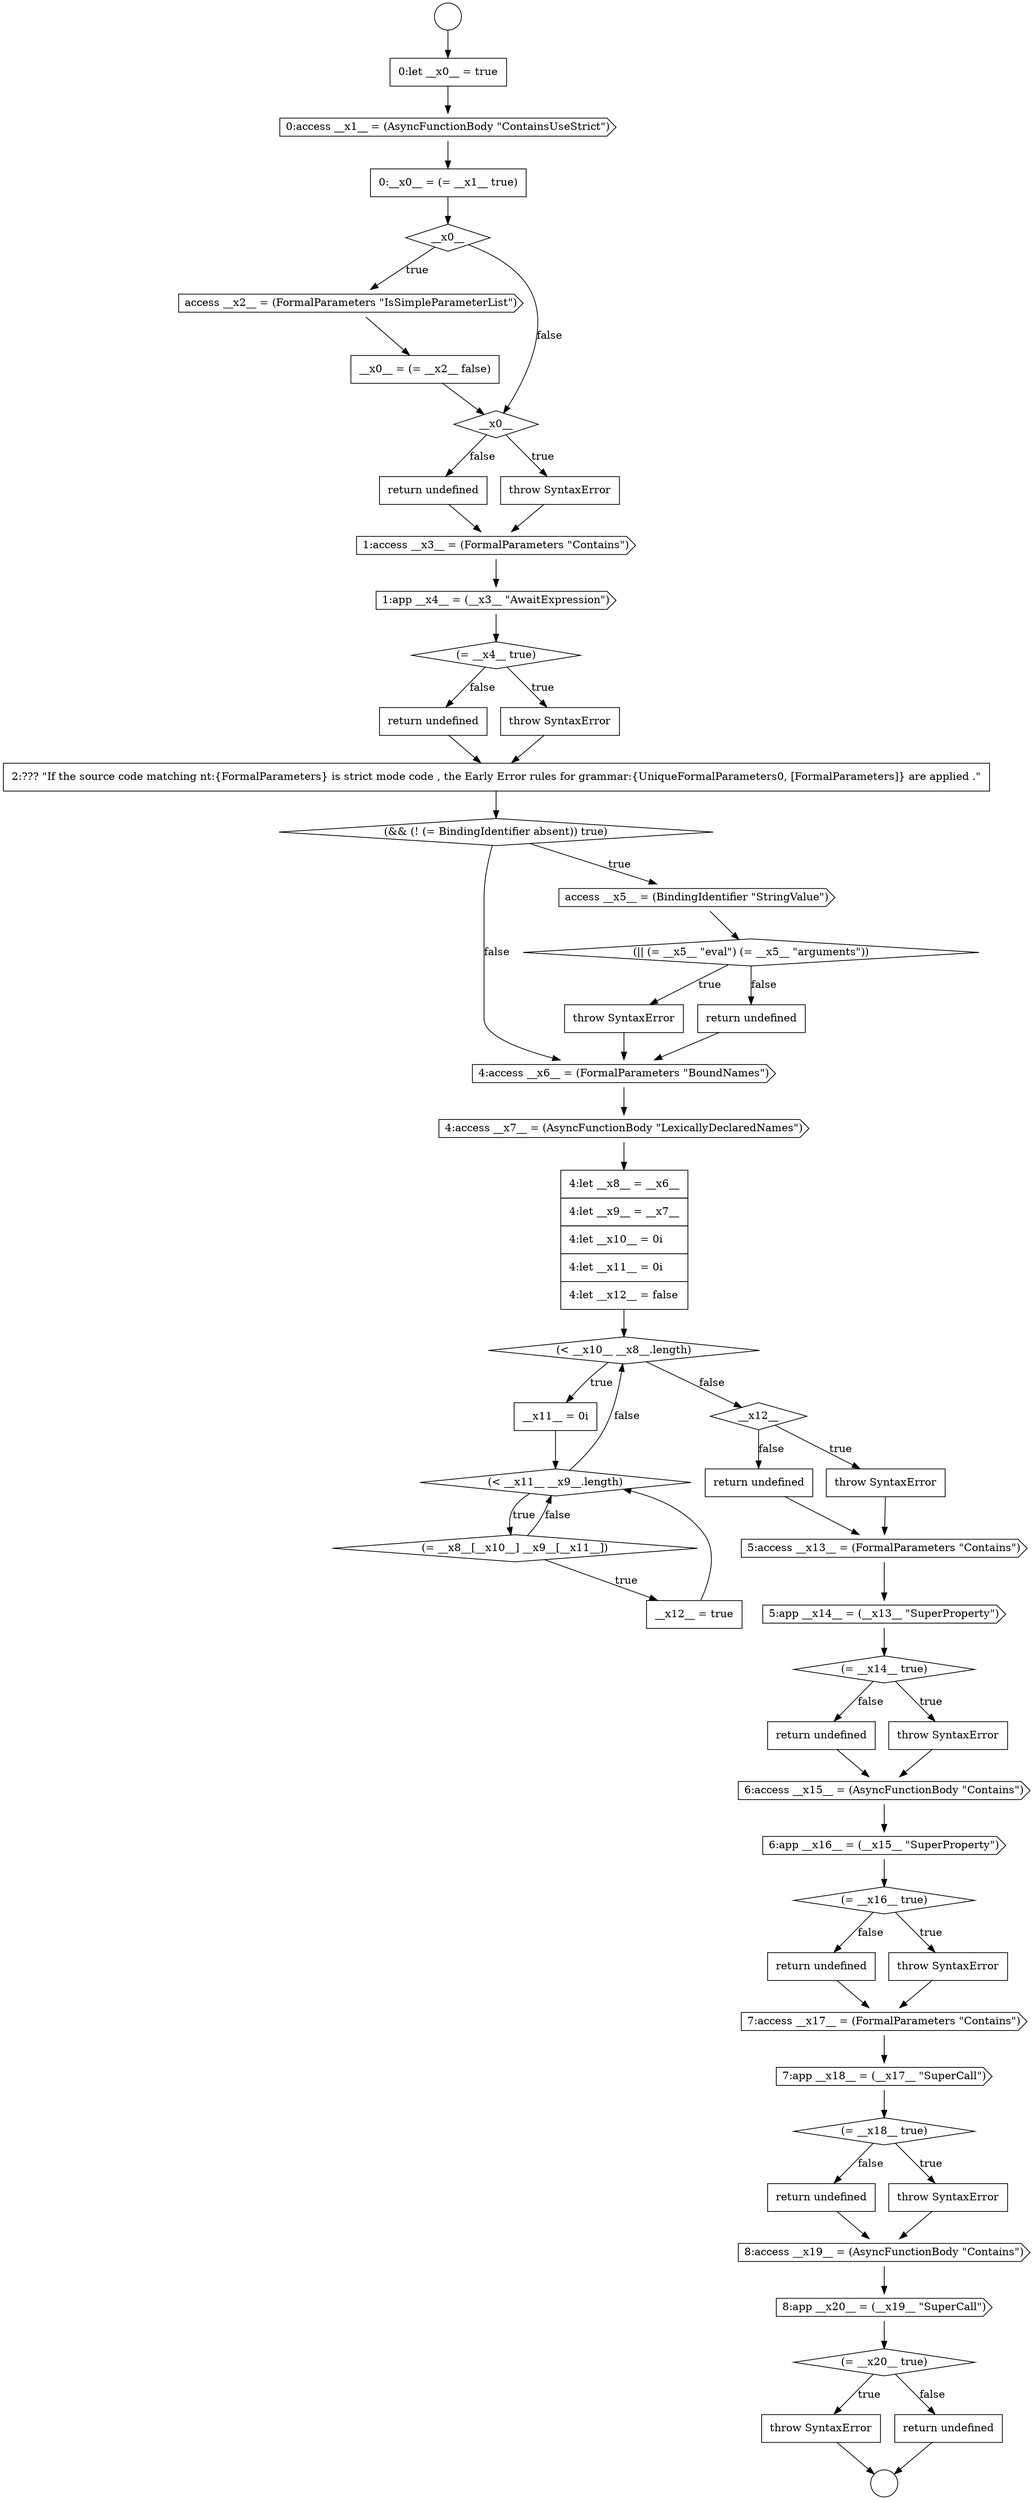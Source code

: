 digraph {
  node21310 [shape=none, margin=0, label=<<font color="black">
    <table border="0" cellborder="1" cellspacing="0" cellpadding="10">
      <tr><td align="left">return undefined</td></tr>
    </table>
  </font>> color="black" fillcolor="white" style=filled]
  node21300 [shape=circle label=" " color="black" fillcolor="white" style=filled]
  node21345 [shape=diamond, label=<<font color="black">(= __x18__ true)</font>> color="black" fillcolor="white" style=filled]
  node21349 [shape=cds, label=<<font color="black">8:app __x20__ = (__x19__ &quot;SuperCall&quot;)</font>> color="black" fillcolor="white" style=filled]
  node21304 [shape=none, margin=0, label=<<font color="black">
    <table border="0" cellborder="1" cellspacing="0" cellpadding="10">
      <tr><td align="left">0:__x0__ = (= __x1__ true)</td></tr>
    </table>
  </font>> color="black" fillcolor="white" style=filled]
  node21337 [shape=none, margin=0, label=<<font color="black">
    <table border="0" cellborder="1" cellspacing="0" cellpadding="10">
      <tr><td align="left">return undefined</td></tr>
    </table>
  </font>> color="black" fillcolor="white" style=filled]
  node21347 [shape=none, margin=0, label=<<font color="black">
    <table border="0" cellborder="1" cellspacing="0" cellpadding="10">
      <tr><td align="left">return undefined</td></tr>
    </table>
  </font>> color="black" fillcolor="white" style=filled]
  node21315 [shape=none, margin=0, label=<<font color="black">
    <table border="0" cellborder="1" cellspacing="0" cellpadding="10">
      <tr><td align="left">return undefined</td></tr>
    </table>
  </font>> color="black" fillcolor="white" style=filled]
  node21351 [shape=none, margin=0, label=<<font color="black">
    <table border="0" cellborder="1" cellspacing="0" cellpadding="10">
      <tr><td align="left">throw SyntaxError</td></tr>
    </table>
  </font>> color="black" fillcolor="white" style=filled]
  node21321 [shape=none, margin=0, label=<<font color="black">
    <table border="0" cellborder="1" cellspacing="0" cellpadding="10">
      <tr><td align="left">return undefined</td></tr>
    </table>
  </font>> color="black" fillcolor="white" style=filled]
  node21331 [shape=none, margin=0, label=<<font color="black">
    <table border="0" cellborder="1" cellspacing="0" cellpadding="10">
      <tr><td align="left">throw SyntaxError</td></tr>
    </table>
  </font>> color="black" fillcolor="white" style=filled]
  node21348 [shape=cds, label=<<font color="black">8:access __x19__ = (AsyncFunctionBody &quot;Contains&quot;)</font>> color="black" fillcolor="white" style=filled]
  node21326 [shape=none, margin=0, label=<<font color="black">
    <table border="0" cellborder="1" cellspacing="0" cellpadding="10">
      <tr><td align="left">__x11__ = 0i</td></tr>
    </table>
  </font>> color="black" fillcolor="white" style=filled]
  node21311 [shape=cds, label=<<font color="black">1:access __x3__ = (FormalParameters &quot;Contains&quot;)</font>> color="black" fillcolor="white" style=filled]
  node21316 [shape=none, margin=0, label=<<font color="black">
    <table border="0" cellborder="1" cellspacing="0" cellpadding="10">
      <tr><td align="left">2:??? &quot;If the source code matching nt:{FormalParameters} is strict mode code , the Early Error rules for grammar:{UniqueFormalParameters0, [FormalParameters]} are applied .&quot;</td></tr>
    </table>
  </font>> color="black" fillcolor="white" style=filled]
  node21343 [shape=cds, label=<<font color="black">7:access __x17__ = (FormalParameters &quot;Contains&quot;)</font>> color="black" fillcolor="white" style=filled]
  node21307 [shape=none, margin=0, label=<<font color="black">
    <table border="0" cellborder="1" cellspacing="0" cellpadding="10">
      <tr><td align="left">__x0__ = (= __x2__ false)</td></tr>
    </table>
  </font>> color="black" fillcolor="white" style=filled]
  node21339 [shape=cds, label=<<font color="black">6:app __x16__ = (__x15__ &quot;SuperProperty&quot;)</font>> color="black" fillcolor="white" style=filled]
  node21335 [shape=diamond, label=<<font color="black">(= __x14__ true)</font>> color="black" fillcolor="white" style=filled]
  node21303 [shape=cds, label=<<font color="black">0:access __x1__ = (AsyncFunctionBody &quot;ContainsUseStrict&quot;)</font>> color="black" fillcolor="white" style=filled]
  node21352 [shape=none, margin=0, label=<<font color="black">
    <table border="0" cellborder="1" cellspacing="0" cellpadding="10">
      <tr><td align="left">return undefined</td></tr>
    </table>
  </font>> color="black" fillcolor="white" style=filled]
  node21322 [shape=cds, label=<<font color="black">4:access __x6__ = (FormalParameters &quot;BoundNames&quot;)</font>> color="black" fillcolor="white" style=filled]
  node21342 [shape=none, margin=0, label=<<font color="black">
    <table border="0" cellborder="1" cellspacing="0" cellpadding="10">
      <tr><td align="left">return undefined</td></tr>
    </table>
  </font>> color="black" fillcolor="white" style=filled]
  node21320 [shape=none, margin=0, label=<<font color="black">
    <table border="0" cellborder="1" cellspacing="0" cellpadding="10">
      <tr><td align="left">throw SyntaxError</td></tr>
    </table>
  </font>> color="black" fillcolor="white" style=filled]
  node21325 [shape=diamond, label=<<font color="black">(&lt; __x10__ __x8__.length)</font>> color="black" fillcolor="white" style=filled]
  node21332 [shape=none, margin=0, label=<<font color="black">
    <table border="0" cellborder="1" cellspacing="0" cellpadding="10">
      <tr><td align="left">return undefined</td></tr>
    </table>
  </font>> color="black" fillcolor="white" style=filled]
  node21313 [shape=diamond, label=<<font color="black">(= __x4__ true)</font>> color="black" fillcolor="white" style=filled]
  node21306 [shape=cds, label=<<font color="black">access __x2__ = (FormalParameters &quot;IsSimpleParameterList&quot;)</font>> color="black" fillcolor="white" style=filled]
  node21317 [shape=diamond, label=<<font color="black">(&amp;&amp; (! (= BindingIdentifier absent)) true)</font>> color="black" fillcolor="white" style=filled]
  node21338 [shape=cds, label=<<font color="black">6:access __x15__ = (AsyncFunctionBody &quot;Contains&quot;)</font>> color="black" fillcolor="white" style=filled]
  node21309 [shape=none, margin=0, label=<<font color="black">
    <table border="0" cellborder="1" cellspacing="0" cellpadding="10">
      <tr><td align="left">throw SyntaxError</td></tr>
    </table>
  </font>> color="black" fillcolor="white" style=filled]
  node21336 [shape=none, margin=0, label=<<font color="black">
    <table border="0" cellborder="1" cellspacing="0" cellpadding="10">
      <tr><td align="left">throw SyntaxError</td></tr>
    </table>
  </font>> color="black" fillcolor="white" style=filled]
  node21346 [shape=none, margin=0, label=<<font color="black">
    <table border="0" cellborder="1" cellspacing="0" cellpadding="10">
      <tr><td align="left">throw SyntaxError</td></tr>
    </table>
  </font>> color="black" fillcolor="white" style=filled]
  node21314 [shape=none, margin=0, label=<<font color="black">
    <table border="0" cellborder="1" cellspacing="0" cellpadding="10">
      <tr><td align="left">throw SyntaxError</td></tr>
    </table>
  </font>> color="black" fillcolor="white" style=filled]
  node21341 [shape=none, margin=0, label=<<font color="black">
    <table border="0" cellborder="1" cellspacing="0" cellpadding="10">
      <tr><td align="left">throw SyntaxError</td></tr>
    </table>
  </font>> color="black" fillcolor="white" style=filled]
  node21329 [shape=none, margin=0, label=<<font color="black">
    <table border="0" cellborder="1" cellspacing="0" cellpadding="10">
      <tr><td align="left">__x12__ = true</td></tr>
    </table>
  </font>> color="black" fillcolor="white" style=filled]
  node21350 [shape=diamond, label=<<font color="black">(= __x20__ true)</font>> color="black" fillcolor="white" style=filled]
  node21318 [shape=cds, label=<<font color="black">access __x5__ = (BindingIdentifier &quot;StringValue&quot;)</font>> color="black" fillcolor="white" style=filled]
  node21301 [shape=circle label=" " color="black" fillcolor="white" style=filled]
  node21328 [shape=diamond, label=<<font color="black">(= __x8__[__x10__] __x9__[__x11__])</font>> color="black" fillcolor="white" style=filled]
  node21324 [shape=none, margin=0, label=<<font color="black">
    <table border="0" cellborder="1" cellspacing="0" cellpadding="10">
      <tr><td align="left">4:let __x8__ = __x6__</td></tr>
      <tr><td align="left">4:let __x9__ = __x7__</td></tr>
      <tr><td align="left">4:let __x10__ = 0i</td></tr>
      <tr><td align="left">4:let __x11__ = 0i</td></tr>
      <tr><td align="left">4:let __x12__ = false</td></tr>
    </table>
  </font>> color="black" fillcolor="white" style=filled]
  node21333 [shape=cds, label=<<font color="black">5:access __x13__ = (FormalParameters &quot;Contains&quot;)</font>> color="black" fillcolor="white" style=filled]
  node21305 [shape=diamond, label=<<font color="black">__x0__</font>> color="black" fillcolor="white" style=filled]
  node21327 [shape=diamond, label=<<font color="black">(&lt; __x11__ __x9__.length)</font>> color="black" fillcolor="white" style=filled]
  node21330 [shape=diamond, label=<<font color="black">__x12__</font>> color="black" fillcolor="white" style=filled]
  node21312 [shape=cds, label=<<font color="black">1:app __x4__ = (__x3__ &quot;AwaitExpression&quot;)</font>> color="black" fillcolor="white" style=filled]
  node21323 [shape=cds, label=<<font color="black">4:access __x7__ = (AsyncFunctionBody &quot;LexicallyDeclaredNames&quot;)</font>> color="black" fillcolor="white" style=filled]
  node21334 [shape=cds, label=<<font color="black">5:app __x14__ = (__x13__ &quot;SuperProperty&quot;)</font>> color="black" fillcolor="white" style=filled]
  node21302 [shape=none, margin=0, label=<<font color="black">
    <table border="0" cellborder="1" cellspacing="0" cellpadding="10">
      <tr><td align="left">0:let __x0__ = true</td></tr>
    </table>
  </font>> color="black" fillcolor="white" style=filled]
  node21344 [shape=cds, label=<<font color="black">7:app __x18__ = (__x17__ &quot;SuperCall&quot;)</font>> color="black" fillcolor="white" style=filled]
  node21319 [shape=diamond, label=<<font color="black">(|| (= __x5__ &quot;eval&quot;) (= __x5__ &quot;arguments&quot;))</font>> color="black" fillcolor="white" style=filled]
  node21340 [shape=diamond, label=<<font color="black">(= __x16__ true)</font>> color="black" fillcolor="white" style=filled]
  node21308 [shape=diamond, label=<<font color="black">__x0__</font>> color="black" fillcolor="white" style=filled]
  node21332 -> node21333 [ color="black"]
  node21333 -> node21334 [ color="black"]
  node21319 -> node21320 [label=<<font color="black">true</font>> color="black"]
  node21319 -> node21321 [label=<<font color="black">false</font>> color="black"]
  node21325 -> node21326 [label=<<font color="black">true</font>> color="black"]
  node21325 -> node21330 [label=<<font color="black">false</font>> color="black"]
  node21352 -> node21301 [ color="black"]
  node21351 -> node21301 [ color="black"]
  node21330 -> node21331 [label=<<font color="black">true</font>> color="black"]
  node21330 -> node21332 [label=<<font color="black">false</font>> color="black"]
  node21342 -> node21343 [ color="black"]
  node21315 -> node21316 [ color="black"]
  node21316 -> node21317 [ color="black"]
  node21350 -> node21351 [label=<<font color="black">true</font>> color="black"]
  node21350 -> node21352 [label=<<font color="black">false</font>> color="black"]
  node21348 -> node21349 [ color="black"]
  node21313 -> node21314 [label=<<font color="black">true</font>> color="black"]
  node21313 -> node21315 [label=<<font color="black">false</font>> color="black"]
  node21329 -> node21327 [ color="black"]
  node21326 -> node21327 [ color="black"]
  node21335 -> node21336 [label=<<font color="black">true</font>> color="black"]
  node21335 -> node21337 [label=<<font color="black">false</font>> color="black"]
  node21345 -> node21346 [label=<<font color="black">true</font>> color="black"]
  node21345 -> node21347 [label=<<font color="black">false</font>> color="black"]
  node21312 -> node21313 [ color="black"]
  node21328 -> node21329 [label=<<font color="black">true</font>> color="black"]
  node21328 -> node21327 [label=<<font color="black">false</font>> color="black"]
  node21341 -> node21343 [ color="black"]
  node21349 -> node21350 [ color="black"]
  node21331 -> node21333 [ color="black"]
  node21338 -> node21339 [ color="black"]
  node21327 -> node21328 [label=<<font color="black">true</font>> color="black"]
  node21327 -> node21325 [label=<<font color="black">false</font>> color="black"]
  node21308 -> node21309 [label=<<font color="black">true</font>> color="black"]
  node21308 -> node21310 [label=<<font color="black">false</font>> color="black"]
  node21311 -> node21312 [ color="black"]
  node21310 -> node21311 [ color="black"]
  node21346 -> node21348 [ color="black"]
  node21307 -> node21308 [ color="black"]
  node21303 -> node21304 [ color="black"]
  node21304 -> node21305 [ color="black"]
  node21343 -> node21344 [ color="black"]
  node21323 -> node21324 [ color="black"]
  node21340 -> node21341 [label=<<font color="black">true</font>> color="black"]
  node21340 -> node21342 [label=<<font color="black">false</font>> color="black"]
  node21305 -> node21306 [label=<<font color="black">true</font>> color="black"]
  node21305 -> node21308 [label=<<font color="black">false</font>> color="black"]
  node21317 -> node21318 [label=<<font color="black">true</font>> color="black"]
  node21317 -> node21322 [label=<<font color="black">false</font>> color="black"]
  node21347 -> node21348 [ color="black"]
  node21318 -> node21319 [ color="black"]
  node21314 -> node21316 [ color="black"]
  node21324 -> node21325 [ color="black"]
  node21336 -> node21338 [ color="black"]
  node21300 -> node21302 [ color="black"]
  node21302 -> node21303 [ color="black"]
  node21306 -> node21307 [ color="black"]
  node21339 -> node21340 [ color="black"]
  node21320 -> node21322 [ color="black"]
  node21337 -> node21338 [ color="black"]
  node21309 -> node21311 [ color="black"]
  node21321 -> node21322 [ color="black"]
  node21322 -> node21323 [ color="black"]
  node21334 -> node21335 [ color="black"]
  node21344 -> node21345 [ color="black"]
}
